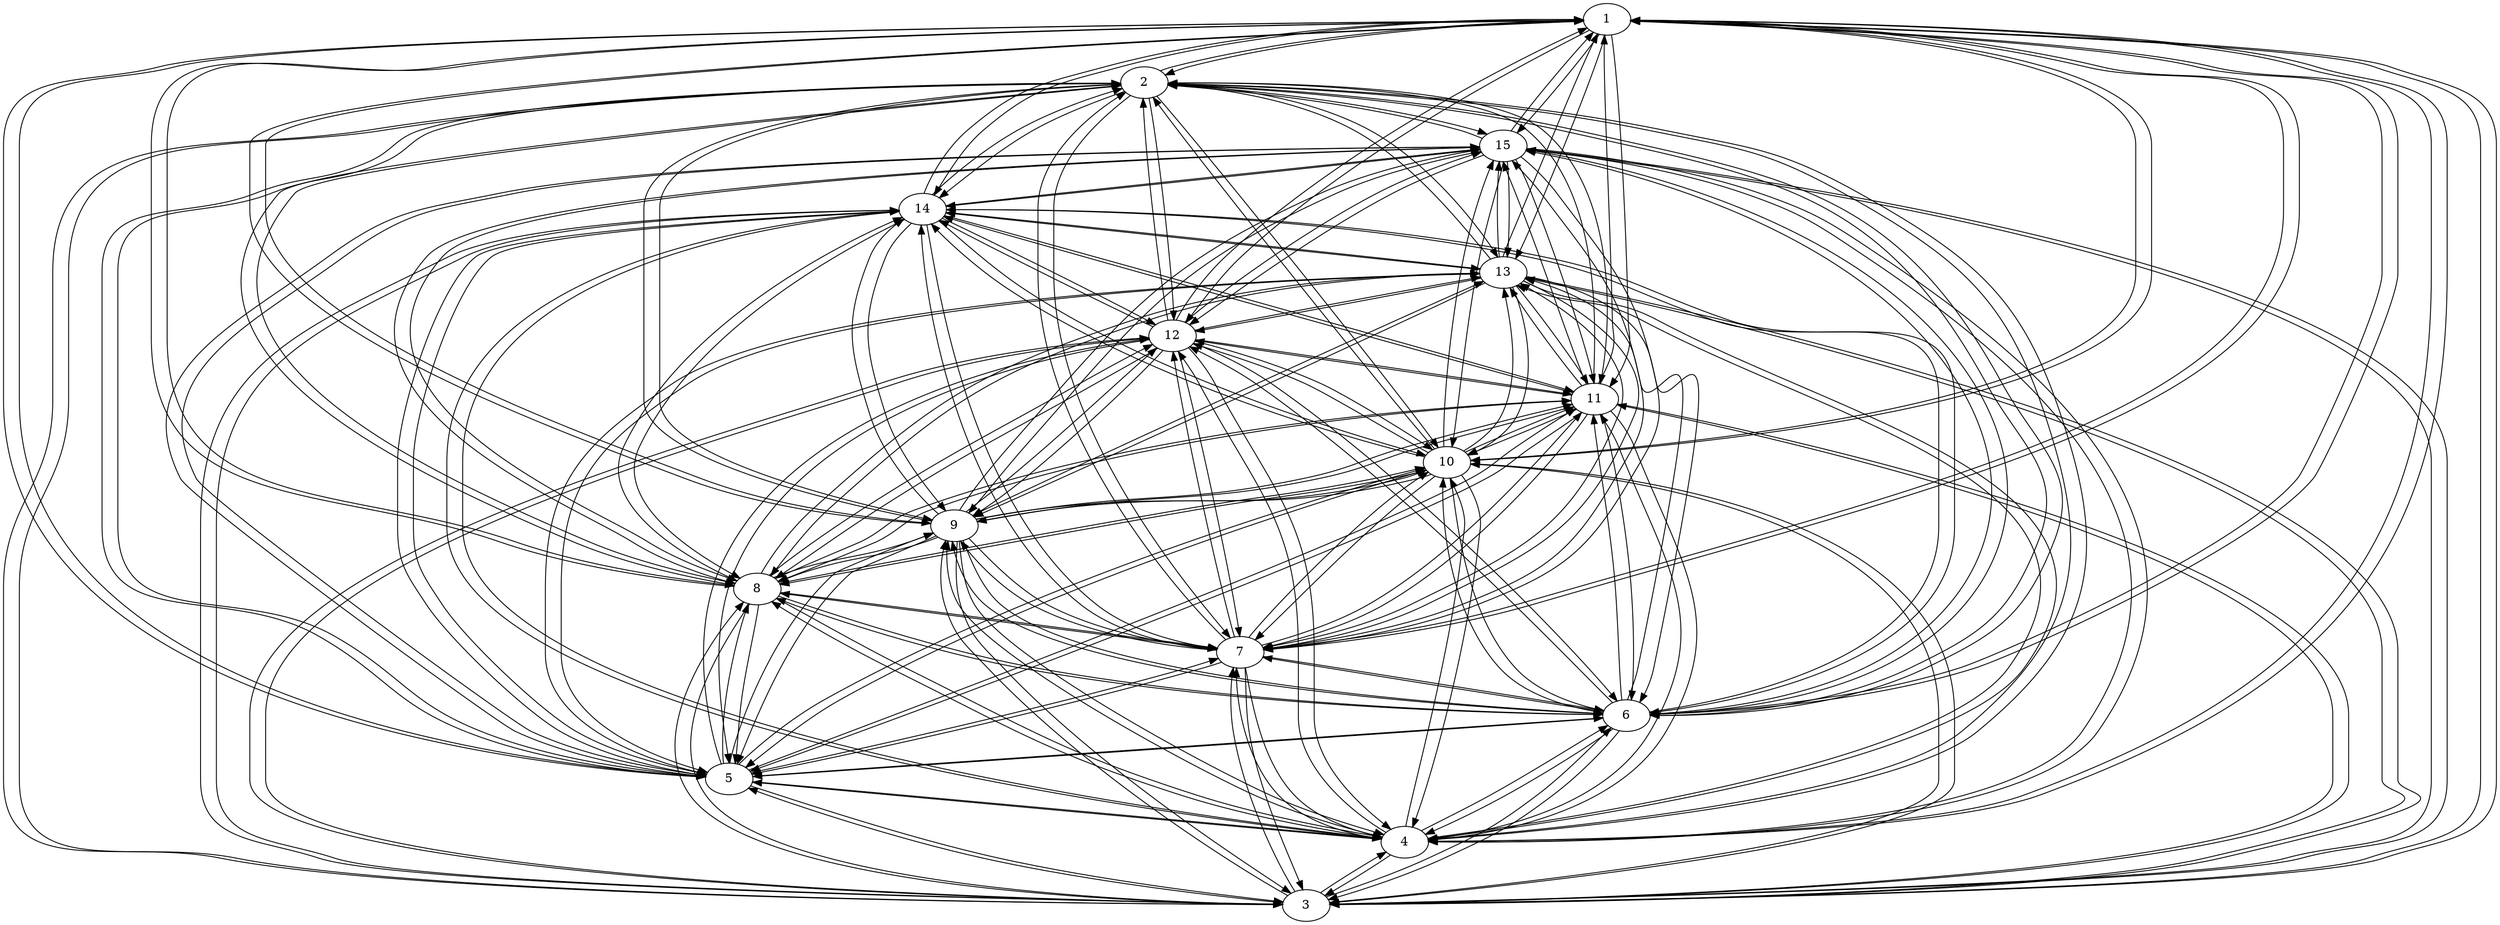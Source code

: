 strict digraph G {
	graph [bb="0,0,2834,1044"];
	node [label="\N"];
	1	 [height=0.5,
		label=1,
		pos="1823,1026",
		width=0.75];
	2	 [height=0.5,
		label=2,
		pos="1297,954",
		width=0.75];
	1 -> 2	 [dir=back,
		pos="s,1795.9,1024.3 1785.7,1023.6 1685.9,1016.6 1414.9,995.05 1329,972 1324.5,970.79 1319.8,969.16 1315.5,967.37"];
	3	 [height=0.5,
		label=3,
		pos="1481,18",
		width=0.75];
	1 -> 3	 [dir=back,
		pos="s,1850.3,1025.2 1860.4,1024.9 2017.1,1020.2 2615.5,1001.1 2695,972 2758,948.99 2816,949.02 2816,882 2816,882 2816,882 2816,162 2816,\
92.819 2754.4,94.446 2689,72 2573.5,32.394 1676.5,20.305 1508.1,18.314"];
	4	 [height=0.5,
		label=4,
		pos="1593,90",
		width=0.75];
	1 -> 4	 [dir=back,
		pos="s,1850.1,1025.8 1860.5,1025.8 1997.3,1024.5 2467.9,1017.1 2611,972 2684.8,948.73 2760,959.37 2760,882 2760,882 2760,882 2760,738 \
2760,395.77 2597.1,244.76 2270,144 2144.8,105.44 1730.9,93.32 1620.3,90.635"];
	5	 [height=0.5,
		label=5,
		pos="825,162",
		width=0.75];
	1 -> 5	 [dir=back,
		pos="s,1795.9,1025.8 1785.7,1025.8 1556,1024.1 337.03,1013.2 177,972 91.528,950.02 0,970.25 0,882 0,882 0,882 0,594 0,226.52 654.38,170.77 \
797.6,163.13"];
	6	 [height=0.5,
		label=6,
		pos="1845,234",
		width=0.75];
	1 -> 6	 [dir=back,
		pos="s,1850.2,1024.9 1860.2,1024.5 1982.6,1019.5 2370.8,1002.1 2493,972 2592,947.64 2704,983.95 2704,882 2704,882 2704,882 2704,738 2704,\
701.06 2618.5,516.7 2608,504 2540.3,422.16 2263.6,300.86 2223,288 2095.6,247.64 1935.1,237.42 1872,234.85"];
	7	 [height=0.5,
		label=7,
		pos="1406,306",
		width=0.75];
	1 -> 7	 [dir=back,
		pos="s,1849.9,1024.2 1860.2,1023.5 1966.5,1016.5 2269.7,995.7 2367,972 2471.6,946.51 2592,989.7 2592,882 2592,882 2592,882 2592,810 2592,\
582.02 2197.7,499.81 1719,360 1615.3,329.72 1487.7,314.61 1432.8,308.85"];
	8	 [height=0.5,
		label=8,
		pos="857,378",
		width=0.75];
	1 -> 8	 [dir=back,
		pos="s,1795.9,1025.7 1785.7,1025.6 1598,1023.5 756.37,1011.8 499,972 348.33,948.73 168,1034.5 168,882 168,882 168,882 168,666 168,461.95 \
370.23,498.91 563,432 657.44,399.22 776.77,384.81 829.81,379.99"];
	9	 [height=0.5,
		label=9,
		pos="1081,450",
		width=0.75];
	1 -> 9	 [dir=back,
		pos="s,1795.8,1025 1785.6,1024.6 1549.9,1015.2 280,959.88 280,882 280,882 280,882 280,810 280,680.87 653.46,550.33 774,504 872.16,466.28 \
998.83,454.54 1053.8,451.21"];
	10	 [height=0.5,
		label=10,
		pos="1641,522",
		width=0.75];
	1 -> 10	 [dir=back,
		pos="s,1850.1,1025.4 1860.4,1025.1 1992,1021.1 2424,999.22 2424,882 2424,882 2424,882 2424,738 2424,576.95 1806.7,531.91 1668.3,523.57"];
	11	 [height=0.5,
		label=11,
		pos="1809,594",
		width=0.75];
	1 -> 11	 [dir=back,
		pos="s,1820,1007.8 1819.7,997.53 1819.1,938.89 1826.6,800.39 1829,684 1829.3,668 1832.9,663.52 1829,648 1825.8,635.2 1818.9,622.13 1813.6,\
612.06"];
	12	 [height=0.5,
		label=12,
		pos="1329,666",
		width=0.75];
	1 -> 12	 [dir=back,
		pos="s,1799.2,1016.7 1790,1012.6 1713.2,977.68 1519.7,878.31 1389,756 1365.4,733.93 1343.7,703.2 1333.6,683.97"];
	13	 [height=0.5,
		label=13,
		pos="1705,738",
		width=0.75];
	1 -> 13	 [dir=back,
		pos="s,1810.1,1010.1 1805.5,1000.8 1796.8,982.73 1786.8,957.85 1778,936 1752,871.89 1745.7,855.82 1719,792 1714.1,780.15 1708.4,766.89 \
1705,756.47"];
	14	 [height=0.5,
		label=14,
		pos="1045,810",
		width=0.75];
	1 -> 14	 [dir=back,
		pos="s,1796,1024.8 1785.7,1024.3 1675.3,1018.7 1352.7,999.64 1252,972 1179.5,952.11 1156.5,948.41 1099,900 1074.8,879.6 1055.5,847.82 \
1047.4,827.99"];
	15	 [height=0.5,
		label=15,
		pos="1705,882",
		width=0.75];
	1 -> 15	 [dir=back,
		pos="s,1806.8,1011.4 1799.8,1003.9 1773.8,975.12 1733.3,925.48 1714.6,899.31"];
	2 -> 1	 [dir=back,
		pos="s,1321.2,962.35 1330.7,966.35 1336.1,968.53 1341.7,970.56 1347,972 1433.5,995.23 1708.1,1016.9 1795.9,1023.8"];
	2 -> 3	 [dir=back,
		pos="s,1269.8,953.11 1259.5,952.75 1113.1,947.49 581.08,926.25 415,900 242.1,872.68 56,913.05 56,738 56,738 56,738 56,594 56,494.83 0,\
477.17 0,378 0,378 0,378 0,162 0,45.579 131.84,94.829 246,72 487.82,23.641 1294.9,18.585 1453.8,18.06"];
	2 -> 4	 [dir=back,
		pos="s,1324.1,953.53 1334.4,953.29 1426.5,950.98 1670.7,941.18 1870,900 2125.3,847.26 2259.9,790.19 2333,540 2375.5,394.44 2343.5,311.93 \
2226,216 2129.7,137.33 1728.3,101.05 1620,92.205"];
	2 -> 5	 [dir=back,
		pos="s,1269.6,953.06 1259.4,952.68 1108.1,947.01 549.07,923.8 474,900 444.72,890.72 443.17,876.24 415,864 360.41,840.27 341.39,849.79 \
286,828 204.98,796.13 112,825.07 112,738 112,738 112,738 112,450 112,326.76 252.31,385.69 359,324 435.2,279.94 443.27,248.66 525,\
216 620.19,177.96 743.74,166.42 797.9,163.17"];
	2 -> 6	 [dir=back,
		pos="s,1324.2,952.83 1334.3,952.34 1414.9,948.36 1610.2,935.78 1770,900 2014.3,845.32 2132.8,831 2254,612 2294.8,538.22 2345.2,510.36 \
2314,432 2280.2,347.01 2249.3,327.81 2167,288 2114.2,262.46 1939.4,243.67 1871.8,236.83"];
	2 -> 7	 [dir=back,
		pos="s,1275.1,943.4 1266.4,937.9 1230.4,914.18 1176,866.5 1176,810 1176,810 1176,810 1176,738 1176,555.19 1334.8,371.9 1388.7,320.3"];
	2 -> 8	 [dir=back,
		pos="s,1270.2,951.77 1260.2,950.88 1085.1,935.25 344.44,864.76 313,828 163.34,653.03 435.57,523.16 647,432 709.71,404.96 789.38,388.41 \
830.41,381.6"];
	2 -> 9	 [dir=back,
		pos="s,1270,953.08 1259.6,952.63 1132.8,946.82 728,919.25 728,810 728,810 728,810 728,594 728,524.16 972.33,469.76 1054.6,454.38"];
	2 -> 10	 [dir=back,
		pos="s,1307.5,937.33 1313.7,928.85 1372.6,848.86 1569.5,601.86 1626,537.48"];
	2 -> 11	 [dir=back,
		pos="s,1323.9,952.18 1334.1,951.51 1433.8,944.88 1701.4,925.56 1732,900 1820.2,826.42 1809.2,666.25 1807.6,612.22"];
	2 -> 12	 [dir=back,
		pos="s,1295.5,935.98 1295.9,925.91 1298.8,867 1314.1,732 1323.6,683.64"];
	2 -> 13	 [dir=back,
		pos="s,1323.5,949.36 1333.6,947.69 1391.4,938.14 1500.2,919.08 1535,900 1603.8,862.23 1662.5,785.98 1689.7,753.36"];
	2 -> 14	 [dir=back,
		pos="s,1271.4,948.07 1261.7,945.18 1231.5,935.9 1187.9,919.88 1153,900 1115.2,878.42 1076,845.82 1056.6,826.34"];
	2 -> 15	 [dir=back,
		pos="s,1324,952.17 1334.3,951.42 1400.3,946.42 1540.7,932.86 1655,900 1663.5,897.55 1672.6,893.71 1680.8,890.21"];
	3 -> 1	 [dir=back,
		pos="s,1508.1,18.261 1518.3,18.373 1711.5,20.538 2592.6,32.771 2707,72 2772.4,94.446 2834,92.819 2834,162 2834,882 2834,882 2834,882 \
2834,949.02 2776,948.99 2713,972 2630.6,1002.1 1990.7,1021.6 1850.1,1025.3"];
	3 -> 2	 [dir=back,
		pos="s,1453.8,18.078 1443.6,18.121 1264.8,18.928 498.55,25.096 264,72 149.84,94.829 18,45.579 18,162 18,378 18,378 18,378 18,477.17 74,\
494.83 74,594 74,738 74,738 74,738 74,913.05 260.1,872.68 433,900 600.8,926.52 1142.2,947.93 1269.9,952.91"];
	3 -> 4	 [dir=back,
		pos="s,1503,28.906 1511.8,34.118 1532.7,46.619 1559.3,63.78 1576.4,75.775"];
	3 -> 5	 [dir=back,
		pos="s,1454.1,21.235 1444,22.386 1379.8,29.797 1244,46.524 1131,72 1025.1,95.879 901.9,137.93 849.86,154.75"];
	3 -> 6	 [dir=back,
		pos="s,1506.7,24.006 1516.7,26.9 1549.3,36.582 1597.9,53.212 1638,72 1695.7,99.027 1711.3,105.42 1762,144 1791.5,166.45 1821.4,197.63 \
1836.4,216.78"];
	3 -> 7	 [dir=back,
		pos="s,1476.7,35.896 1472.8,45.562 1457.2,82.959 1426.3,152.42 1416,216 1412,240.84 1412.6,270.03 1411.4,288.28"];
	3 -> 8	 [dir=back,
		pos="s,1453.8,18.837 1443.7,19.215 1361.6,22.432 1160.2,33.754 996,72 904.8,93.24 851.72,67.304 798,144 748.73,214.34 820.36,320.26 847.64,\
361.11"];
	3 -> 9	 [dir=back,
		pos="s,1463.8,32.246 1455.5,38.277 1397,80.573 1251.4,183.03 1146,288 1117.1,316.8 1102.4,321.45 1089,360 1080.7,383.76 1083.3,413.23 \
1084,431.83"];
	3 -> 10	 [dir=back,
		pos="s,1507.9,20.156 1517.9,21.042 1667.3,34.387 2218,90.284 2218,162 2218,234 2218,234 2218,234 2218,481.94 1782.2,516.49 1668,521.25"];
	3 -> 11	 [dir=back,
		pos="s,1508.3,18.35 1518.3,18.51 1719.7,21.809 2666,43.912 2666,162 2666,234 2666,234 2666,234 2666,418.13 1980,562.26 1835.5,589.39"];
	3 -> 12	 [dir=back,
		pos="s,1453.8,18.372 1443.8,18.53 1242.9,21.801 298,43.225 298,162 298,234 298,234 298,234 298,414.12 844.33,554.42 1015,612 1117.6,646.63 \
1246.4,659.62 1301.8,664"];
	3 -> 13	 [dir=back,
		pos="s,1508.4,18.12 1518.9,18.186 1682.2,19.276 2325.4,26.485 2521,72 2842.4,146.77 2722,135.57 2722,162 2722,306 2722,306 2722,306 2722,\
527.33 1890.6,702.96 1731.2,733.34"];
	3 -> 14	 [dir=back,
		pos="s,1453.8,18.488 1443.7,18.671 1262.6,21.971 479.45,37.724 376,72 307.9,94.563 242,90.258 242,162 242,450 242,450 242,450 242,634.94 \
358.6,673.25 524,756 612.51,800.28 923.4,808.26 1017.8,809.69"];
	3 -> 15	 [dir=back,
		pos="s,1508,18.51 1518.2,18.72 1702.3,22.549 2508.9,41.493 2616,72 2695.2,94.565 2778,79.635 2778,162 2778,522 2778,522 2778,522 2778,\
749.06 1897.5,860.92 1731.7,879.28"];
	4 -> 1	 [dir=back,
		pos="s,1620.2,90.489 1630.5,90.714 1756.7,93.553 2164,105.81 2288,144 2615.1,244.76 2778,395.77 2778,738 2778,882 2778,882 2778,882 2778,\
959.37 2702.8,948.73 2629,972 2479.7,1019.1 1973.9,1025.1 1850.3,1025.9"];
	4 -> 2	 [dir=back,
		pos="s,1620,91.721 1630.2,92.464 1753.9,101.74 2148.6,138.07 2244,216 2361.5,311.93 2393.5,394.44 2351,540 2277.9,790.19 2143.3,847.26 \
1888,900 1674.3,944.14 1409.1,952.23 1324.2,953.69"];
	4 -> 3	 [dir=back,
		pos="s,1571.2,79.221 1562.4,74.024 1541.6,61.549 1514.9,44.37 1497.8,32.335"];
	4 -> 5	 [dir=back,
		pos="s,1565.9,92.801 1555.8,93.792 1421.9,106.8 967.39,149.39 851.82,159.73"];
	4 -> 6	 [dir=back,
		pos="s,1617,98.326 1626.3,102.37 1650,112.93 1681.9,128.78 1709,144 1753.4,168.94 1803.6,201 1829,219.35"];
	4 -> 7	 [dir=back,
		pos="s,1566.8,95.037 1557,97.388 1528.9,104.55 1491,118.27 1467,144 1428.4,185.37 1418.5,255.5 1412.1,288.21"];
	4 -> 8	 [dir=back,
		pos="s,1566.7,94.937 1556.7,96.713 1509.4,105.13 1425.1,121.26 1355,144 1203.2,193.28 1168.8,216.78 1026,288 972.66,314.59 911.87,350.36 \
879.47,367.71"];
	4 -> 9	 [dir=back,
		pos="s,1568.4,97.862 1558.7,100.7 1526.8,110.07 1478.7,125.12 1439,144 1327.1,197.2 1125.3,330.34 1106,360 1091.7,381.94 1089.2,412.99 \
1086.8,432.29"];
	4 -> 10	 [dir=back,
		pos="s,1602.3,107.21 1605.9,116.59 1626.7,173.68 1664.9,312.51 1678,432 1679.7,447.9 1681.8,452.46 1678,468 1674.5,482.36 1666.5,497.17 \
1658.4,507.63"];
	4 -> 11	 [dir=back,
		pos="s,1619.9,91.473 1630.1,92.398 1697.2,99.097 1836.3,124.1 1890,216 1963.1,341.07 1906.4,404.91 1854,540 1848.1,555.13 1837.5,570.32 \
1827.7,580.72"];
	4 -> 12	 [dir=back,
		pos="s,1576.6,104.31 1568.5,110.81 1537.8,135.8 1490,181.02 1490,234 1490,306 1490,306 1490,306 1490,450.98 1445.2,484.06 1377,612 1369.2,\
626.7 1357.8,641.95 1347.8,652.47"];
	4 -> 13	 [dir=back,
		pos="s,1620,92.929 1630.1,94.166 1763.8,110.74 2216.4,176.53 2297,288 2446.6,494.82 2106.6,564.55 1881,684 1826.1,713.06 1803.5,696.59 \
1746,720 1740.2,722.35 1734.2,725.54 1728.4,728.58"];
	4 -> 14	 [dir=back,
		pos="s,1566.2,93.129 1556.3,94.296 1368.1,116.51 522,226.08 522,450 522,522 522,522 522,522 522,751.75 910.44,799.14 1017.9,808.07"];
	4 -> 15	 [dir=back,
		pos="s,1620.1,91.383 1630.3,91.961 1743.3,98.43 2079,120.05 2185,144 2275.5,164.45 2327.9,139.9 2381,216 2531.7,431.96 2355.1,608.44 \
2137,756 2079.7,794.76 2064.4,805.32 1999,828 1904.6,860.78 1785.2,875.19 1732.2,880.01"];
	5 -> 1	 [dir=back,
		pos="s,797.76,163.42 787.52,164.09 628.4,174.94 18,239.09 18,594 18,882 18,882 18,882 18,970.25 109.53,950.02 195,972 356.45,1013.5 1595.7,\
1024.3 1795.8,1025.8"];
	5 -> 2	 [dir=back,
		pos="s,797.91,163.88 787.88,164.72 732.64,169.55 626.83,182.51 543,216 461.27,248.66 453.2,279.94 377,324 270.31,385.69 130,326.76 130,\
450 130,738 130,738 130,738 130,825.07 222.98,796.13 304,828 359.39,849.79 378.41,840.27 433,864 461.17,876.24 462.72,890.72 492,\
900 567.86,924.05 1137.9,947.49 1269.9,952.86"];
	5 -> 3	 [dir=back,
		pos="s,847.66,152.06 857.18,148.52 910.11,129.12 1018.4,93.32 1113,72 1238.7,43.65 1392.7,26.135 1454.1,20.235"];
	5 -> 4	 [dir=back,
		pos="s,851.82,159.22 861.95,158.23 995.42,145.26 1450.1,102.65 1566,92.288"];
	5 -> 6	 [dir=back,
		pos="s,852.1,163.75 862.14,164.43 1025.5,175.57 1677,221.57 1818,231.92"];
	5 -> 7	 [dir=back,
		pos="s,851.4,166.55 861.36,168.46 948.86,185.44 1176.8,233.75 1363,288 1370.1,290.06 1377.6,292.51 1384.4,294.92"];
	5 -> 8	 [dir=back,
		pos="s,831.93,179.67 833.14,189.69 834.97,207.55 836.21,231.22 839,252 844.2,290.8 854.91,335.43 858.29,359.79"];
	5 -> 9	 [dir=back,
		pos="s,834.43,178.88 838.29,188.17 857.83,235.67 897.27,336.64 963,396 964,396.9 1026,423.09 1059.9,438.66"];
	5 -> 10	 [dir=back,
		pos="s,844.65,174.79 852.54,181.04 877.29,200.78 914.67,231.58 951,252 1195.7,389.55 1524.4,487.02 1616.4,514.28"];
	5 -> 11	 [dir=back,
		pos="s,849.43,170 859.22,173.44 999.52,222.92 1529.6,419.82 1686,504 1710.8,517.32 1714.8,524.14 1738,540 1757.4,553.24 1779.5,568.15 \
1794.1,578.94"];
	5 -> 12	 [dir=back,
		pos="s,824.75,180.2 823.23,190.19 816.22,235.52 801.53,326.57 830,396 911.01,593.52 1210.9,649.43 1302.4,662.51"];
	5 -> 13	 [dir=back,
		pos="s,799.77,168.87 790.01,171.71 734.74,188.33 634,228.26 634,306 634,378 634,378 634,378 634,500.35 677.49,543.69 779,612 932.22,715.1 \
1541,734.33 1677.7,737.45"];
	5 -> 14	 [dir=back,
		pos="s,798.86,166.85 788.63,168.85 751.97,176.29 695.02,190.64 651,216 610.68,239.23 524.57,321.13 499,360 475.58,395.59 466,407.4 466,\
450 466,522 466,522 466,522 466,577.63 510.84,722.16 555,756 592.26,784.55 920.39,803.3 1017.9,808.52"];
	5 -> 15	 [dir=back,
		pos="s,798.14,165.19 788.04,166.51 742.1,172.77 662.55,186.78 600,216 575.96,227.23 230.82,480.25 219,504 159.03,624.51 278.44,676.42 \
387,756 461.17,810.37 490.89,809.59 581,828 800.95,872.93 1527.8,880.66 1677.8,881.82"];
	6 -> 1	 [dir=back,
		pos="s,1872.1,234.53 1882.4,234.87 1954.1,237.48 2114,247.76 2241,288 2281.6,300.86 2558.3,422.16 2626,504 2636.5,516.7 2722,701.06 2722,\
738 2722,882 2722,882 2722,882 2722,983.95 2610,947.64 2511,972 2382.8,1003.5 1961.8,1021.1 1850.2,1025.1"];
	6 -> 2	 [dir=back,
		pos="s,1871.9,236.03 1882.1,236.92 1959.1,243.85 2132.4,262.58 2185,288 2267.3,327.81 2298.2,347.01 2332,432 2363.2,510.36 2312.8,538.22 \
2272,612 2150.8,831 2032.3,845.32 1788,900 1614.4,938.85 1399.1,950.36 1324.1,953.19"];
	6 -> 3	 [dir=back,
		pos="s,1827.1,220.42 1819.7,213.29 1799.9,194 1771.8,165.14 1744,144 1693.3,105.42 1677.7,99.027 1620,72 1580.4,53.441 1532.5,36.987 \
1504.3,27.256"];
	6 -> 4	 [dir=back,
		pos="s,1823.2,223.26 1814.5,218.17 1783.5,199.65 1734.5,168.42 1691,144 1664.1,128.93 1632.6,113.23 1612.5,102.68"];
	6 -> 5	 [dir=back,
		pos="s,1818,232.26 1808,231.57 1645,220.46 993.59,174.47 852.14,164.09"];
	6 -> 7	 [dir=back,
		pos="s,1818.9,238.87 1808.8,240.6 1722.8,255.34 1507.9,290.53 1432.5,302.18"];
	6 -> 8	 [dir=back,
		pos="s,1817.9,235.59 1807.5,236.18 1685.2,243.07 1298.6,265.32 1175,288 1063.7,308.41 935.14,352.84 881.81,370.53"];
	6 -> 9	 [dir=back,
		pos="s,1817.7,235.44 1807.4,236.02 1676.1,243.46 1241.8,273.6 1137,360 1113.7,379.17 1100.6,412.89 1091.7,433.16"];
	6 -> 10	 [dir=back,
		pos="s,1818.9,238.83 1809,241.14 1780.8,248.2 1742.8,261.9 1719,288 1661.1,351.58 1651.6,461.46 1645.7,504.24"];
	6 -> 11	 [dir=back,
		pos="s,1850.7,252.02 1851.7,262.1 1854.2,294.46 1853.4,349.18 1849,396 1842.7,463.38 1828.1,542.67 1817.5,576.88"];
	6 -> 12	 [dir=back,
		pos="s,1833.4,250.74 1826.8,258.68 1772.1,322.7 1604.7,497.09 1441,612 1413.2,631.49 1377.6,648.65 1353.8,658.15"];
	6 -> 13	 [dir=back,
		pos="s,1860.5,249.11 1865.5,258.01 1870,267.16 1874,277.84 1876,288 1979.6,802.5 1892.5,550.3 1879,612 1871.5,646.39 1871.4,659.63 1846,\
684 1814.3,714.43 1763.1,728.62 1731.7,734.46"];
	6 -> 14	 [dir=back,
		pos="s,1871.9,236.48 1881.8,237.69 1976.1,249.78 2218,296.66 2218,450 2218,594 2218,594 2218,594 2218,715.02 2075.4,644.46 1961,684 1867.4,\
716.38 1847,736.01 1750,756 1617.2,783.35 1184.9,804.14 1072,808.95"];
	6 -> 15	 [dir=back,
		pos="s,1871.8,236.85 1882.1,238.1 1949.7,246.59 2089.6,267.02 2133,288 2269.6,353.95 2319.9,483.13 2240,612 2121.9,802.38 1822.9,864.39 \
1731.7,878.54"];
	7 -> 1	 [dir=back,
		pos="s,1433.3,307.95 1443.4,308.85 1505.7,314.61 1633.4,329.73 1737,360 2215.7,499.81 2610,582.02 2610,810 2610,882 2610,882 2610,882 \
2610,989.7 2489.6,946.51 2385,972 2282,997.08 1948.4,1018.9 1850.2,1024.6"];
	7 -> 2	 [dir=back,
		pos="s,1393.8,322.51 1387.4,330.22 1335.4,392.5 1194,565.46 1194,738 1194,810 1194,810 1194,810 1194,867.96 1251.2,916.64 1280.6,939.69"];
	7 -> 3	 [dir=back,
		pos="s,1398,288.62 1396.5,278.56 1394.5,260.64 1394.6,236.79 1398,216 1409.5,144.99 1446.8,66.652 1467.6,33.83"];
	7 -> 4	 [dir=back,
		pos="s,1401.7,288.21 1401.6,278.08 1402.6,242.6 1414,181.49 1449,144 1479.8,110.95 1533.5,97.719 1566.1,92.748"];
	7 -> 5	 [dir=back,
		pos="s,1380.7,299.48 1370.9,296.26 1362.4,293.43 1353.4,290.44 1345,288 1157.1,233.26 926.75,184.57 850.58,168.01"];
	7 -> 6	 [dir=back,
		pos="s,1432.2,301.11 1442.3,299.37 1528.5,284.62 1743.1,249.46 1818.5,237.82"];
	7 -> 8	 [dir=back,
		pos="s,1379.3,309.93 1369.4,311.29 1266,325.41 974.28,363.63 883.92,374.86"];
	7 -> 9	 [dir=back,
		pos="s,1379.2,308.49 1369.2,309.63 1323.9,315.08 1246.3,328.37 1187,360 1150.7,379.36 1117.8,415.65 1098.1,435.73"];
	7 -> 10	 [dir=back,
		pos="s,1424,320.05 1431.5,327.1 1464.7,358.89 1524.2,420.4 1579,468 1594.8,481.7 1613.7,495.97 1626.7,506.4"];
	7 -> 11	 [dir=back,
		pos="s,1432.3,310.59 1442.4,312.91 1476.8,321.15 1528.7,336.79 1569,360 1674.1,420.59 1770.2,533.7 1800,576.76"];
	7 -> 12	 [dir=back,
		pos="s,1405.3,324.39 1403.8,334.42 1392.6,405.61 1353,589.98 1336,648.15"];
	7 -> 13	 [dir=back,
		pos="s,1432.7,308.82 1442.9,310.27 1486.6,316.81 1560.1,331.64 1617,360 1744.5,423.61 1799.2,444.43 1854,576 1883,645.67 1778,706.71 \
1728.8,729"];
	7 -> 14	 [dir=back,
		pos="s,1379.4,309.27 1369.5,310.87 1333.9,316.96 1280.3,330.46 1243,360 1097.2,475.5 1062.5,723.76 1049.9,792.21"];
	7 -> 15	 [dir=back,
		pos="s,1432.9,308 1442.9,308.99 1496.1,314.53 1596,328.79 1675,360 1768.7,397.02 1799.4,416.9 1850,504 1875,546.98 1889.3,563.38 1879,\
612 1856.5,717.98 1830.7,741.06 1766,828 1754.3,843.67 1738.5,859.51 1725.6,869.95"];
	8 -> 1	 [dir=back,
		pos="s,830.12,381.02 820.01,382.19 766.13,388.58 663.96,403.21 581,432 388.23,498.91 186,461.95 186,666 186,882 186,882 186,882 186,1034.5 \
366.33,948.73 517,972 776.83,1012.1 1632.1,1023.7 1795.8,1025.7"];
	8 -> 2	 [dir=back,
		pos="s,831.31,383.61 821.38,385.69 781.99,394.06 717.54,409.35 665,432 453.57,523.16 181.34,653.03 331,828 362.74,865.11 1117.1,936.58 \
1270.1,951.31"];
	8 -> 3	 [dir=back,
		pos="s,840.72,363.45 834.1,355.9 796.82,311.84 732.7,211.53 780,144 833.72,67.304 886.8,93.24 978,72 1155.9,30.561 1377.5,20.729 1453.9,\
18.568"];
	8 -> 4	 [dir=back,
		pos="s,874.28,363.83 882.87,358.3 912.75,339.37 963.02,310.42 1008,288 1150.8,216.78 1185.2,193.28 1337,144 1418.2,117.64 1518.6,100.16 \
1566.1,93.288"];
	8 -> 5	 [dir=back,
		pos="s,846.51,361.03 843.09,351.39 834.7,326.04 825.65,286.69 821,252 817.65,227.03 816.54,197.87 818.41,179.67"];
	8 -> 6	 [dir=back,
		pos="s,879.52,367.87 888.97,364.28 943.38,343.97 1057.1,306.31 1157,288 1286.8,264.19 1706.6,240.84 1817.8,235.26"];
	8 -> 7	 [dir=back,
		pos="s,883.62,374.08 893.59,372.71 996.97,358.59 1288.9,320.34 1379.2,309.13"];
	8 -> 9	 [dir=back,
		pos="s,881.75,385.99 891.15,389.9 896.46,392.08 901.85,394.23 907,396 968.57,417.16 987.43,410.84 1049,432 1053.3,433.47 1057.7,435.19 \
1061.9,436.98"];
	8 -> 10	 [dir=back,
		pos="s,883.28,382.3 893.14,384.07 975.4,398.94 1182.1,438.13 1355,468 1453.9,485.09 1479.7,483.81 1578,504 1591.1,506.7 1605.5,510.17 \
1617.3,513.35"];
	8 -> 11	 [dir=back,
		pos="s,881.97,385.42 891.38,389.3 896.67,391.54 902,393.86 907,396 945.08,412.33 955.96,413.43 993,432 1021.1,446.11 1024.4,457.26 1054,\
468 1326.3,566.87 1681.5,588.57 1781.8,592.96"];
	8 -> 12	 [dir=back,
		pos="s,878.09,389.56 886.48,395.17 913.95,413.78 955.65,444.04 993,468 1100.6,537.03 1131,548.66 1242,612 1266.1,625.74 1293.7,641.24 \
1311.5,652.1"];
	8 -> 13	 [dir=back,
		pos="s,872.73,392.95 879.05,400.92 894.13,420.23 914.79,447.84 937,468 1076.6,594.7 1123.3,624.16 1302,684 1373,707.76 1599.6,728.48 \
1678.1,735.48"];
	8 -> 14	 [dir=back,
		pos="s,836.54,389.76 827.51,394.75 779.57,421.66 693.56,477.87 723,540 788.26,677.72 962.04,768.32 1023.4,798.7"];
	8 -> 15	 [dir=back,
		pos="s,833.22,386.86 823.74,390.14 797.59,399.33 761.11,413.53 732,432 663.99,475.14 358.31,594.45 499,756 579.52,848.46 1506,876.69 \
1677.8,881.29"];
	9 -> 1	 [dir=back,
		pos="s,1054.1,451.9 1043.9,452.75 987.6,457.64 878.68,470.69 792,504 671.46,550.33 298,680.87 298,810 298,882 298,882 298,882 298,960.58 \
1590.7,1016.2 1795.8,1024.8"];
	9 -> 2	 [dir=back,
		pos="s,1055.1,455.81 1045.2,457.98 958.73,477.11 746,528.83 746,594 746,810 746,810 746,810 746,920.3 1158.6,947.34 1269.8,952.79"];
	9 -> 3	 [dir=back,
		pos="s,1070.9,433.2 1068.5,423.47 1064.8,405.13 1063.9,380.45 1071,360 1084.4,321.45 1099.1,316.8 1128,288 1241.8,174.7 1402.4,64.318 \
1459.8,29.368"];
	9 -> 4	 [dir=back,
		pos="s,1073.7,432.64 1072.9,422.54 1072.3,403.58 1075.9,378.54 1088,360 1107.3,330.34 1309.1,197.2 1421,144 1470.1,120.65 1532.1,103.15 \
1566.8,95.023"];
	9 -> 5	 [dir=back,
		pos="s,1056.8,441.97 1047.3,438.34 1007.2,422.74 945.99,396.89 945,396 875.28,333.04 835.14,223.27 825.87,180.14"];
	9 -> 6	 [dir=back,
		pos="s,1079.4,431.72 1081.7,421.91 1087.3,401.95 1099.7,375.94 1119,360 1228.7,269.56 1699.4,240.77 1817.9,235.12"];
	9 -> 7	 [dir=back,
		pos="s,1088.5,432.58 1094.5,424.59 1110.7,404.12 1138.7,376.16 1169,360 1238.3,323.03 1332.7,311.11 1378.8,307.49"];
	9 -> 8	 [dir=back,
		pos="s,1056.2,442.01 1046.9,438.1 1041.5,435.92 1036.1,433.77 1031,432 969.43,410.84 950.57,417.16 889,396 884.74,394.53 880.3,392.81 \
876.09,391.02"];
	9 -> 10	 [dir=back,
		pos="s,1107.4,454.22 1117.4,456.1 1138,459.99 1163.9,464.88 1187,468 1373.5,493.2 1426.6,457.54 1609,504 1613.5,505.15 1618.2,506.75 \
1622.5,508.53"];
	9 -> 11	 [dir=back,
		pos="s,1107.5,454.05 1117.4,455.87 1138,459.66 1164,464.53 1187,468 1324.2,488.67 1361.3,475.49 1497,504 1550.2,515.18 1561.7,525.04 \
1614,540 1675.1,557.48 1747.1,576.07 1784.3,586.24"];
	9 -> 12	 [dir=back,
		pos="s,1102.9,460.79 1111.5,466.49 1126.9,476.93 1145.3,490.89 1161,504 1221.8,554.73 1289.8,619.39 1317.2,649.36"];
	9 -> 13	 [dir=back,
		pos="s,1104.1,459.44 1113.5,463.56 1225.2,512.84 1591.3,681.83 1683.7,726.89"];
	9 -> 14	 [dir=back,
		pos="s,1070.4,466.91 1064,474.7 1044.8,498.45 1015.3,536.5 1003,576 979.19,652.38 973.44,681.66 1003,756 1009,771.1 1021.5,784.42 1031.5,\
794.05"];
	9 -> 15	 [dir=back,
		pos="s,1097.9,464.41 1104.5,472.05 1120.3,490.6 1141.3,517.61 1161,540 1295,692.3 1330.3,744.1 1515,828 1571.1,853.47 1641.6,869.09 1679.2,\
876.6"];
	10 -> 1	 [dir=back,
		pos="s,1668.1,523.26 1678.3,523.82 1836.4,532.78 2442,578.48 2442,738 2442,882 2442,882 2442,882 2442,1004.6 1969.7,1022.9 1850.2,1025.6"];
	10 -> 2	 [dir=back,
		pos="s,1630.3,539.07 1624,547.63 1564.5,628.26 1367.6,875.18 1311.7,938.88"];
	10 -> 3	 [dir=back,
		pos="s,1668.3,520.95 1678.5,520.37 1803.9,512.8 2200,470.35 2200,234 2200,234 2200,234 2200,162 2200,89.609 1638.9,33.337 1508,20.677"];
	10 -> 4	 [dir=back,
		pos="s,1645.2,503.88 1649.7,494.73 1653.7,486.47 1657.8,477.14 1660,468 1663.8,452.46 1661.7,447.9 1660,432 1646.2,306.24 1604.7,159.07 \
1594.4,108.3"];
	10 -> 5	 [dir=back,
		pos="s,1615.3,515.89 1605.3,513.26 1498.5,484.67 1174.7,387.89 933,252 895.02,230.65 855.89,197.97 836.52,178.42"];
	10 -> 6	 [dir=back,
		pos="s,1636.7,503.92 1636.2,493.9 1635.3,445.75 1647.3,346.96 1701,288 1731.4,254.59 1785.3,241.5 1818,236.65"];
	10 -> 7	 [dir=back,
		pos="s,1619,511.37 1610.3,505.71 1594.9,495.35 1576.4,481.41 1561,468 1503.6,418.16 1441,353.07 1416.3,322.81"];
	10 -> 8	 [dir=back,
		pos="s,1615.1,516.9 1605.2,514.5 1591,511.03 1574.7,507.02 1560,504 1461.7,483.81 1435.9,485.09 1337,468 1162.8,437.92 954.46,398.38 \
882.61,383.76"];
	10 -> 9	 [dir=back,
		pos="s,1616.9,513.55 1607.3,509.54 1601.9,507.37 1596.4,505.37 1591,504 1408.6,457.54 1355.5,493.2 1169,468 1147.6,465.11 1123.8,460.7 \
1106.2,456.98"];
	10 -> 11	 [dir=back,
		pos="s,1666,529.42 1675.4,533.3 1680.7,535.54 1686,537.86 1691,540 1729.1,556.33 1738.9,559.67 1777,576 1781,577.72 1785.2,579.54 1789.3,\
581.35"];
	10 -> 12	 [dir=back,
		pos="s,1623.8,536.19 1615.1,542.02 1580.3,565.06 1520.8,601.1 1497,612 1448.8,634.1 1388.7,652.07 1354.9,660.61"];
	10 -> 13	 [dir=back,
		pos="s,1665.6,529.72 1675,534.23 1692.5,543.28 1711.7,557.27 1721,576 1744.9,624.17 1729.2,690.64 1716,721.29"];
	10 -> 14	 [dir=back,
		pos="s,1616.1,529.24 1606.5,531.93 1523.9,555.08 1311.4,618.52 1159,720 1123.2,743.82 1086.1,778.33 1064,796.94"];
	10 -> 15	 [dir=back,
		pos="s,1646.9,539.77 1648.5,549.72 1655.2,593.75 1663.2,682.26 1678,756 1685.9,795.03 1699.8,839.58 1705,863.86"];
	11 -> 1	 [dir=back,
		pos="s,1826.4,607.87 1832.5,616.2 1838.6,625.58 1844.2,636.89 1847,648 1850.9,663.52 1847.3,668 1847,684 1844.4,808.19 1836.1,957.55 \
1828.2,1008.2"];
	11 -> 2	 [dir=back,
		pos="s,1815.5,611.84 1817.4,621.95 1828.1,683.43 1833.4,830.42 1750,900 1717.4,927.18 1417,947.3 1324.1,952.61"];
	11 -> 3	 [dir=back,
		pos="s,1835,588.47 1844.9,586.42 2005.4,552.97 2648,412.22 2648,234 2648,234 2648,234 2648,162 2648,42.763 1683.2,21.388 1508.1,18.419"];
	11 -> 4	 [dir=back,
		pos="s,1815.8,576.13 1821.4,567.55 1826.7,559.16 1832.3,549.57 1836,540 1888.4,404.91 1945.1,341.07 1872,216 1818.3,124.13 1679.3,99.113 \
1620.1,92.405"];
	11 -> 5	 [dir=back,
		pos="s,1786.6,583.5 1777.9,578.27 1760.6,567.53 1739,552.97 1720,540 1696.8,524.14 1692.8,517.32 1668,504 1509.4,418.66 966.81,217.46 \
848.02,171.47"];
	11 -> 6	 [dir=back,
		pos="s,1807.5,575.81 1808.5,565.42 1812.9,527.05 1825.3,456.7 1831,396 1835.9,343.89 1836.3,281.98 1839.6,252.02"];
	11 -> 7	 [dir=back,
		pos="s,1793.4,579.2 1786.5,571.52 1744.8,525.14 1652.1,418.27 1551,360 1511.5,337.22 1460.8,321.73 1430.8,313.38"];
	11 -> 8	 [dir=back,
		pos="s,1781.8,593.24 1771.5,592.84 1657.3,588.18 1305.9,566.01 1036,468 1006.4,457.26 1003.1,446.11 975,432 937.96,413.43 927.08,412.33 \
889,396 885,394.28 880.79,392.46 876.74,390.65"];
	11 -> 9	 [dir=back,
		pos="s,1783,588.83 1773.1,586.51 1730.4,576.41 1657.7,557.64 1596,540 1543.7,525.04 1532.2,515.18 1479,504 1343.3,475.49 1306.2,488.67 \
1169,468 1147.7,464.78 1123.8,460.37 1106.2,456.72"];
	11 -> 10	 [dir=back,
		pos="s,1784,586.58 1774.6,582.7 1769.3,580.46 1764,578.14 1759,576 1720.9,559.67 1711.1,556.33 1673,540 1669,538.28 1664.8,536.46 1660.7,\
534.65"];
	11 -> 12	 [dir=back,
		pos="s,1782.8,598.45 1772.8,600.03 1680.1,614.53 1436.7,650.99 1355.6,662.48"];
	11 -> 13	 [dir=back,
		pos="s,1800.9,611.61 1795.4,620.31 1775.8,650.36 1740.7,698.52 1720.3,722.86"];
	11 -> 14	 [dir=back,
		pos="s,1784.3,601.76 1774.4,604.66 1643.9,642.97 1183.9,772.99 1070.4,803.54"];
	11 -> 15	 [dir=back,
		pos="s,1810.2,611.99 1808,621.75 1803.7,639.59 1796.1,663.22 1789,684 1767,748.39 1761.9,764.67 1737,828 1731.9,841.09 1725.6,855.76 \
1719.5,866.5"];
	12 -> 1	 [dir=back,
		pos="s,1344.4,680.91 1350.6,688.86 1365.3,708.13 1385.3,735.72 1407,756 1539.7,880.25 1737.3,980.84 1802,1014.2"];
	12 -> 2	 [dir=back,
		pos="s,1330.5,684.01 1330.1,694.06 1327.2,752.8 1312,887.29 1302.5,935.98"];
	12 -> 3	 [dir=back,
		pos="s,1301.9,664.71 1291.7,664.04 1229,659.68 1099.9,646.71 997,612 826.33,554.42 280,414.12 280,234 280,234 280,234 280,162 280,40.057 \
1275.9,20.728 1454,18.306"];
	12 -> 4	 [dir=back,
		pos="s,1335.7,648.32 1341.5,639.89 1347.3,631.32 1353.9,621.54 1359,612 1427.2,484.06 1472,450.98 1472,306 1472,306 1472,306 1472,234 \
1472,172.72 1536,121.81 1571.1,100.6"];
	12 -> 5	 [dir=back,
		pos="s,1302.1,663.39 1292,662.12 1187.2,648.36 892.24,591.65 812,396 780.93,320.25 801.25,218.78 815.7,179"];
	12 -> 6	 [dir=back,
		pos="s,1349.4,653.83 1358.6,649.22 1377.7,639.51 1402.5,626.39 1423,612 1596.4,490.26 1774,301.75 1828.4,248.47"];
	12 -> 7	 [dir=back,
		pos="s,1329.7,647.65 1331.2,637.6 1342.4,566.27 1382.2,381.19 1399.1,323.46"];
	12 -> 8	 [dir=back,
		pos="s,1305.8,656.69 1296.6,652.06 1275.6,641.2 1248.1,625.72 1224,612 1113,548.66 1082.6,537.03 975,468 936.56,443.34 893.53,412.02 \
871.3,393.57"];
	12 -> 9	 [dir=back,
		pos="s,1310.5,652.75 1302.5,645.83 1266.7,614.54 1201.5,552.82 1143,504 1126.8,490.5 1107.8,476.1 1094.9,465.57"];
	12 -> 10	 [dir=back,
		pos="s,1352.9,657.63 1362.8,654.56 1393.7,644.89 1440.2,629.78 1479,612 1506.4,599.45 1581.2,553.58 1619,532.6"];
	12 -> 11	 [dir=back,
		pos="s,1355.2,661.55 1365.2,659.98 1457.8,645.49 1700.9,609.06 1782.2,597.54"];
	12 -> 13	 [dir=back,
		pos="s,1355.4,670.4 1365.5,672.21 1441.3,686.02 1613.9,719.08 1679.3,732.35"];
	12 -> 14	 [dir=back,
		pos="s,1309,678.16 1299.8,683.1 1243.1,713.47 1119.7,775.9 1068.2,800.1"];
	12 -> 15	 [dir=back,
		pos="s,1349.2,678.23 1357.7,684.14 1403.2,716.13 1494.6,783.39 1579,828 1613.8,846.4 1656.3,862.43 1682.2,872.14"];
	13 -> 1	 [dir=back,
		pos="s,1719.3,753.57 1724,762.59 1728.5,771.8 1733,782.37 1737,792 1763.7,855.82 1770,871.89 1796,936 1806,960.8 1817.5,989.51 1822.6,\
1007.7"];
	13 -> 2	 [dir=back,
		pos="s,1698,755.65 1692.6,764.26 1668.8,800.71 1615,865.97 1553,900 1513.9,921.43 1381.5,942.83 1323.9,950.77"];
	13 -> 3	 [dir=back,
		pos="s,1730.8,732.47 1740.8,730.39 1919.3,692.92 2704,521.03 2704,306 2704,306 2704,306 2704,162 2704,135.57 2824.4,146.77 2503,72 2305.3,\
25.998 1650.4,19.126 1508.3,18.153"];
	13 -> 4	 [dir=back,
		pos="s,1720.9,723.23 1730.4,719.5 1787.9,698.15 1810.9,711.58 1863,684 2088.6,564.55 2428.6,494.82 2279,288 2197.5,175.29 1735.7,109.28 \
1619.5,93.632"];
	13 -> 5	 [dir=back,
		pos="s,1677.7,737.57 1667.7,737.36 1511.5,733.96 912.77,714.13 761,612 659.49,543.69 616,500.35 616,378 616,378 616,378 616,306 616,218.93 \
742.38,179.29 798.74,166.7"];
	13 -> 6	 [dir=back,
		pos="s,1730.5,731.82 1740.3,729.14 1767.2,721.39 1803.4,707.56 1828,684 1853.4,659.63 1853.5,646.39 1861,612 1874.5,550.3 1961.6,802.5 \
1858,288 1855.5,275.69 1850.3,262.64 1846.6,252.45"];
	13 -> 7	 [dir=back,
		pos="s,1725.5,725.81 1734.2,720.82 1780.4,693.91 1862,638.42 1836,576 1781.2,444.43 1726.5,423.61 1599,360 1543,332.05 1470.7,317.25 \
1432.3,310.57"];
	13 -> 8	 [dir=back,
		pos="s,1678.1,736.14 1667.9,735.34 1578.6,728.2 1354.5,707.6 1284,684 1105.3,624.16 1058.6,594.7 919,468 894.83,446.06 872.49,415.3 861.92,\
396.02"];
	13 -> 9	 [dir=back,
		pos="s,1682,728.58 1672.6,724.46 1560.9,675.23 1195,506.29 1102.4,461.16"];
	13 -> 10	 [dir=back,
		pos="s,1705.8,719.82 1707.7,709.74 1714.2,676 1724.2,618.79 1703,576 1693.9,557.55 1675,543.69 1660.3,534.64"];
	13 -> 11	 [dir=back,
		pos="s,1713,720.63 1718.5,711.96 1738,681.96 1773.2,633.69 1793.6,609.24"];
	13 -> 12	 [dir=back,
		pos="s,1678.6,733.6 1668.6,731.79 1592.8,718 1420.5,684.99 1354.9,671.69"];
	13 -> 14	 [dir=back,
		pos="s,1678.4,741.23 1668.3,742.38 1549.3,755.87 1176,796.57 1072,807.35"];
	13 -> 15	 [dir=back,
		pos="s,1709.7,756.17 1710.5,766.48 1712.4,795.49 1712.1,839.59 1709.6,864.05"];
	14 -> 1	 [dir=back,
		pos="s,1058.8,825.54 1064.4,834.02 1077.2,853.83 1095.1,881.57 1117,900 1174.5,948.41 1197.5,952.11 1270,972 1371.6,999.88 1698.9,1019 \
1795.9,1024.4"];
	14 -> 2	 [dir=back,
		pos="s,1064.7,822.73 1072.6,828.95 1097.4,848.63 1134.8,879.36 1171,900 1205.2,919.5 1247.9,935.29 1273.9,944.65"];
	14 -> 3	 [dir=back,
		pos="s,1018,809.79 1007.9,809.66 900.84,808.14 593.86,799.95 506,756 340.6,673.25 224,634.94 224,450 224,450 224,450 224,162 224,90.258 \
289.9,94.563 358,72 464.61,36.679 1292.9,21.028 1454,18.404"];
	14 -> 4	 [dir=back,
		pos="s,1018.1,808.58 1008.1,807.84 886,798.34 504,749.83 504,522 504,522 504,522 504,450 504,219.75 1398.7,110.41 1566.2,92.62"];
	14 -> 5	 [dir=back,
		pos="s,1017.8,808.86 1007.8,808.38 896.66,802.97 573.94,784.3 537,756 492.84,722.16 448,577.63 448,522 448,522 448,522 448,450 448,407.4 \
457.58,395.59 481,360 506.57,321.13 592.68,239.23 633,216 686.53,185.16 759.19,170.6 798.18,164.96"];
	14 -> 6	 [dir=back,
		pos="s,1072.1,808.66 1082.3,808.17 1206.6,802.18 1605.4,782.07 1732,756 1829,736.01 1849.4,716.38 1943,684 2057.4,644.46 2200,715.02 \
2200,594 2200,594 2200,594 2200,450 2200,295.5 1954.5,249.08 1871.7,237.43"];
	14 -> 7	 [dir=back,
		pos="s,1043.2,791.74 1043.6,781.37 1048,700.67 1086.1,470.06 1225,360 1270.5,323.95 1340.4,311.79 1378.8,307.83"];
	14 -> 8	 [dir=back,
		pos="s,1021.1,801.4 1011.5,797.32 938.95,765.64 769.3,675.69 705,540 672.23,470.84 782.49,409.03 833.19,386.78"];
	14 -> 9	 [dir=back,
		pos="s,1022.8,799.33 1014.7,793.28 1002.8,783.71 990.85,770.7 985,756 955.44,681.66 961.19,652.38 985,576 999.56,529.3 1038.1,484.64 \
1062,463.21"];
	14 -> 10	 [dir=back,
		pos="s,1055.3,793.33 1062.4,785.84 1081.1,766.57 1111.5,739.65 1141,720 1304.7,610.97 1537.8,545.86 1615.2,527.44"];
	14 -> 11	 [dir=back,
		pos="s,1069.5,802.31 1079.3,799.42 1209.4,761.23 1669.6,631.17 1783.5,600.51"];
	14 -> 12	 [dir=back,
		pos="s,1065.2,797.72 1074.1,792.95 1130.9,762.53 1254.9,699.81 1306.2,675.72"];
	14 -> 13	 [dir=back,
		pos="s,1071.6,806.77 1081.7,805.62 1200.8,792.12 1574.3,751.4 1678.1,740.64"];
	14 -> 15	 [dir=back,
		pos="s,1071.9,812.64 1082,813.69 1201.6,826.22 1575.1,866.96 1678.4,878.77"];
	15 -> 1	 [dir=back,
		pos="s,1721.1,896.47 1728,904 1754.1,932.82 1794.9,982.77 1813.6,1008.9"];
	15 -> 2	 [dir=back,
		pos="s,1686.5,895.23 1676.8,898.83 1675.5,899.24 1674.3,899.64 1673,900 1546.1,936.47 1387.1,949.16 1324.2,952.77"];
	15 -> 3	 [dir=back,
		pos="s,1731.6,878.75 1741.7,877.51 1928.1,854.57 2760,742.71 2760,522 2760,522 2760,522 2760,162 2760,79.635 2677.2,94.565 2598,72 2489.9,\
41.204 1668.9,22.191 1508.2,18.615"];
	15 -> 4	 [dir=back,
		pos="s,1731.9,878.98 1742,877.81 1795.9,871.42 1898,856.79 1981,828 2046.4,805.32 2061.7,794.76 2119,756 2337.1,608.44 2513.7,431.96 \
2363,216 2309.9,139.9 2257.5,164.45 2167,144 2060,119.83 1719.3,98.047 1620.2,91.793"];
	15 -> 5	 [dir=back,
		pos="s,1677.7,881.85 1667.6,881.78 1495.7,880.51 780.8,872.49 563,828 472.89,809.59 443.17,810.37 369,756 260.44,676.42 141.03,624.51 \
201,504 212.82,480.25 557.96,227.23 582,216 655.09,181.85 751.38,168.48 797.92,163.98"];
	15 -> 6	 [dir=back,
		pos="s,1731.3,877.38 1741.3,875.49 1839.8,856.56 2110.9,791.05 2222,612 2301.9,483.13 2251.6,353.95 2115,288 2071.5,266.97 1931,246.49 \
1871.7,238.04"];
	15 -> 7	 [dir=back,
		pos="s,1715.7,865.03 1722.5,857.65 1730.8,848.76 1740.3,838.34 1748,828 1812.7,741.06 1838.5,717.98 1861,612 1871.3,563.38 1857,546.98 \
1832,504 1781.4,416.9 1750.7,397.02 1657,360 1578.8,329.08 1479.9,314.8 1432.9,309.15"];
	15 -> 8	 [dir=back,
		pos="s,1677.9,881.41 1667.8,881.16 1471.3,876.18 560.79,847.62 481,756 340.31,594.45 645.99,475.14 714,432 751.38,408.29 800.91,391.6 \
831.02,383.53"];
	15 -> 9	 [dir=back,
		pos="s,1678.2,878.54 1668.2,876.88 1625.4,869.48 1553.8,853.79 1497,828 1312.3,744.1 1277,692.3 1143,540 1121.7,515.79 1098.9,486.18 \
1087.4,467.7"];
	15 -> 10	 [dir=back,
		pos="s,1693.4,865.49 1689.5,856.25 1679.1,830.99 1667.1,791.24 1660,756 1644,676.38 1636,579.55 1637.4,540.06"];
	15 -> 11	 [dir=back,
		pos="s,1705.2,863.61 1708.7,853.98 1711.8,845.66 1715.7,836.49 1719,828 1743.9,764.67 1749,748.39 1771,684 1779.8,658.37 1789.3,628.39 \
1797.3,610.32"];
	15 -> 12	 [dir=back,
		pos="s,1679.6,875.71 1670,872.7 1640,863.05 1596.5,846.76 1561,828 1474.1,782.07 1379.7,712.11 1343.7,681.39"];
	15 -> 13	 [dir=back,
		pos="s,1700.4,864.05 1699.5,853.79 1697.6,824.87 1697.9,780.76 1700.3,756.17"];
	15 -> 14	 [dir=back,
		pos="s,1678,879.35 1667.8,878.3 1548.1,865.76 1174.8,825.03 1071.6,813.23"];
}
